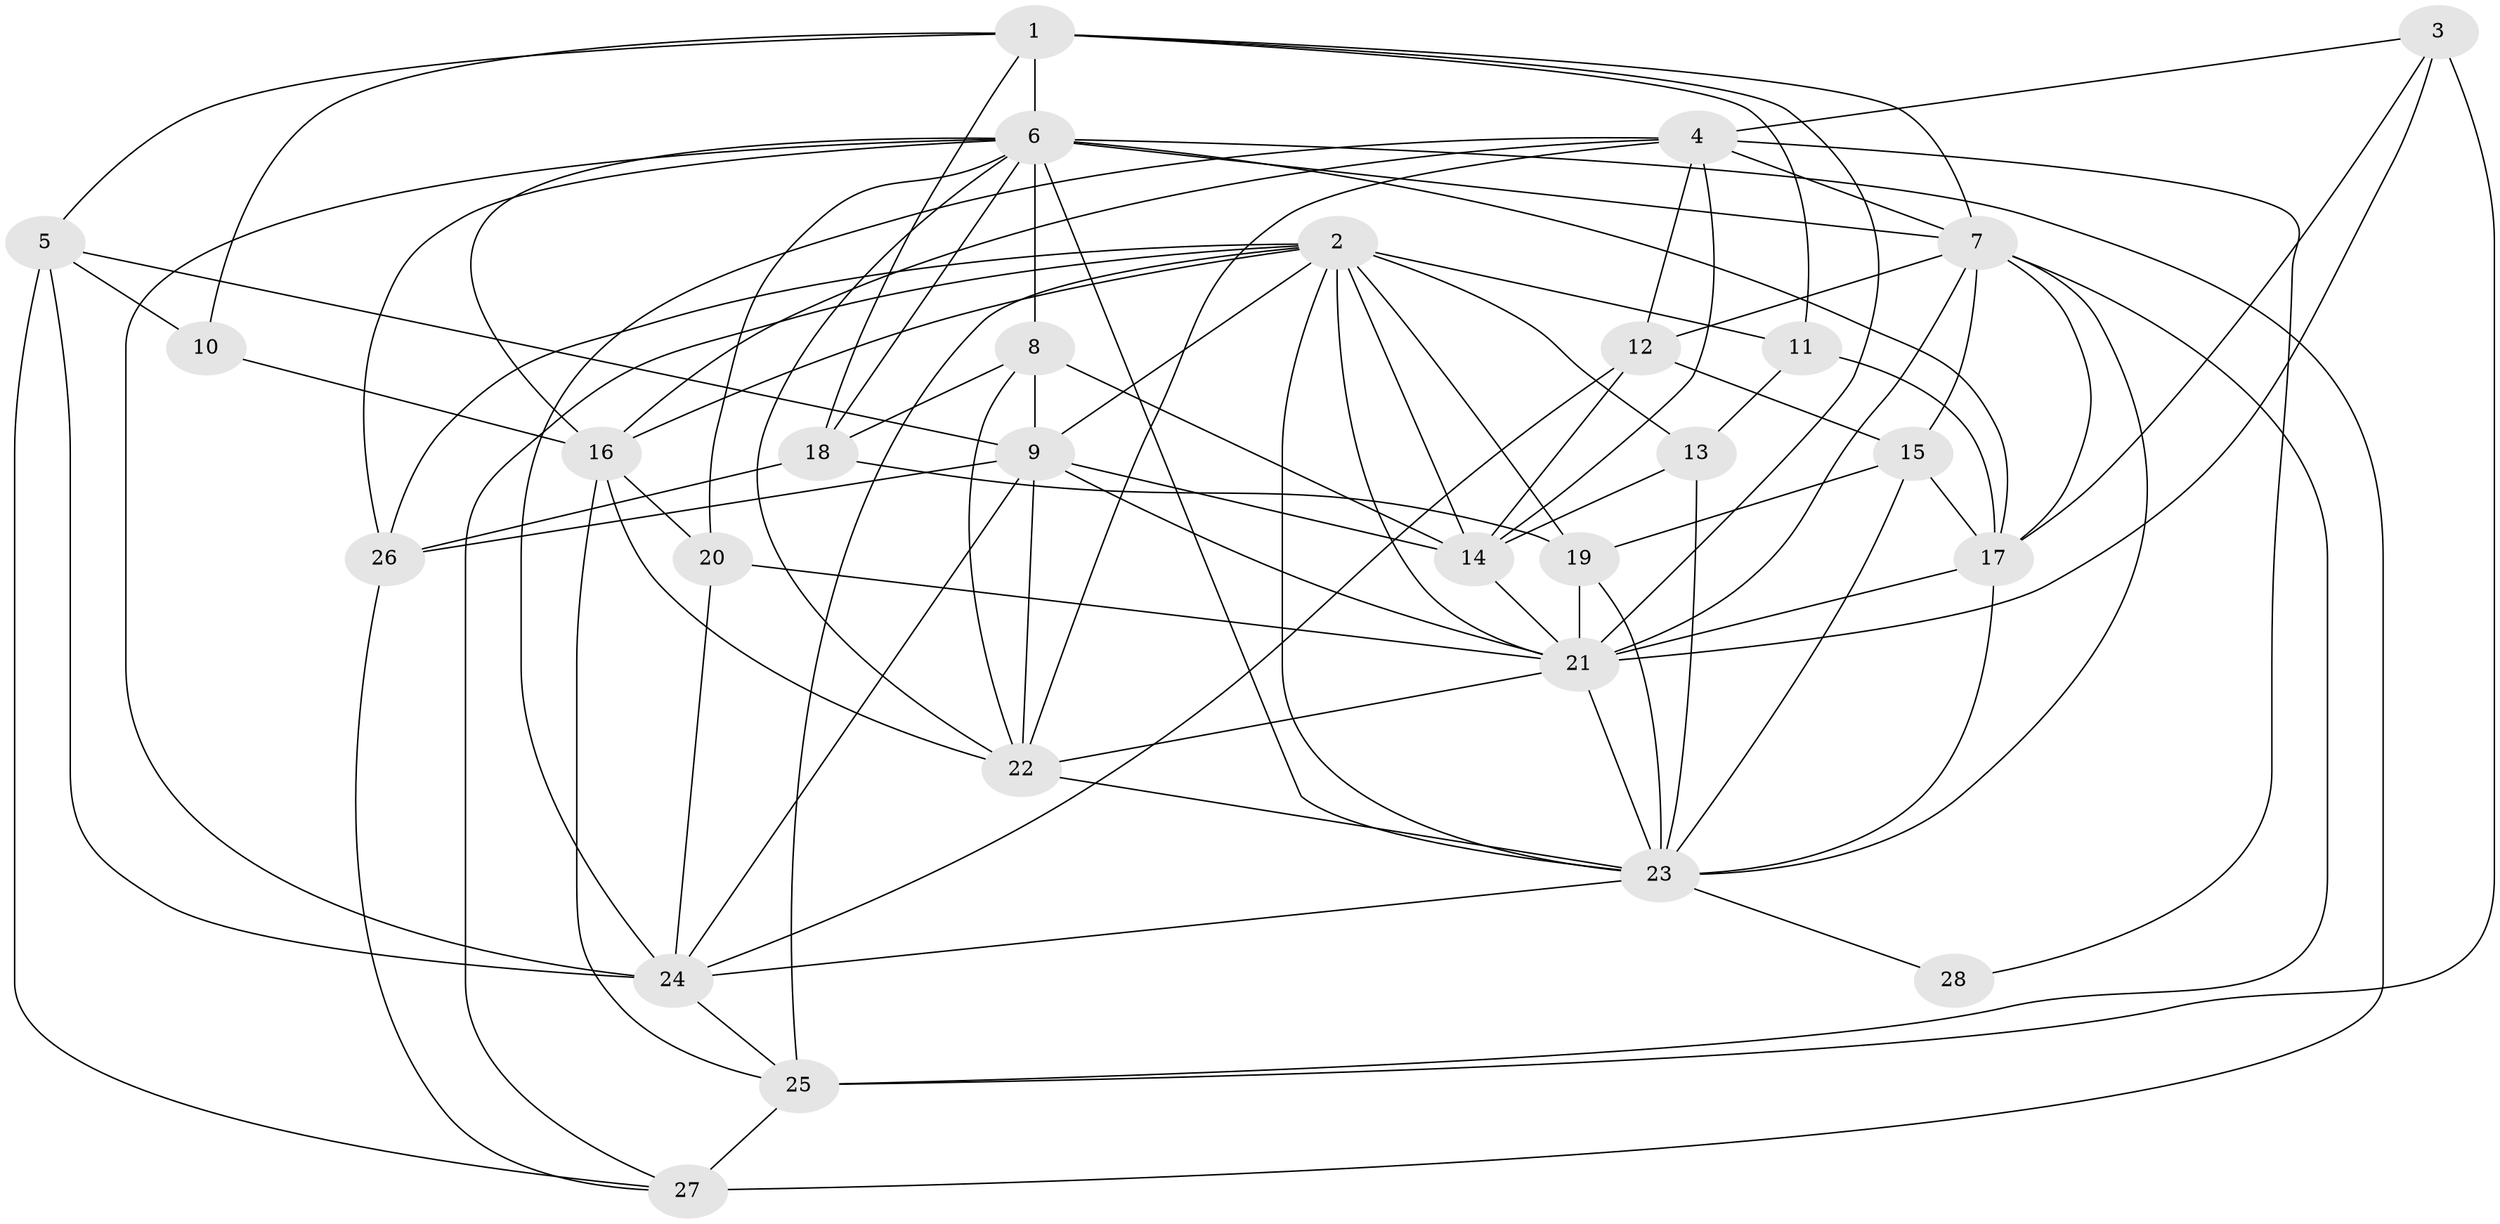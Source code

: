 // original degree distribution, {4: 0.22093023255813954, 2: 0.09302325581395349, 6: 0.10465116279069768, 3: 0.32558139534883723, 5: 0.23255813953488372, 7: 0.023255813953488372}
// Generated by graph-tools (version 1.1) at 2025/51/03/04/25 22:51:05]
// undirected, 28 vertices, 90 edges
graph export_dot {
  node [color=gray90,style=filled];
  1;
  2;
  3;
  4;
  5;
  6;
  7;
  8;
  9;
  10;
  11;
  12;
  13;
  14;
  15;
  16;
  17;
  18;
  19;
  20;
  21;
  22;
  23;
  24;
  25;
  26;
  27;
  28;
  1 -- 5 [weight=1.0];
  1 -- 6 [weight=1.0];
  1 -- 7 [weight=1.0];
  1 -- 10 [weight=1.0];
  1 -- 11 [weight=1.0];
  1 -- 18 [weight=1.0];
  1 -- 21 [weight=1.0];
  2 -- 9 [weight=1.0];
  2 -- 11 [weight=1.0];
  2 -- 13 [weight=1.0];
  2 -- 14 [weight=1.0];
  2 -- 16 [weight=1.0];
  2 -- 19 [weight=2.0];
  2 -- 21 [weight=3.0];
  2 -- 23 [weight=1.0];
  2 -- 25 [weight=1.0];
  2 -- 26 [weight=1.0];
  2 -- 27 [weight=2.0];
  3 -- 4 [weight=1.0];
  3 -- 17 [weight=1.0];
  3 -- 21 [weight=2.0];
  3 -- 25 [weight=2.0];
  4 -- 7 [weight=2.0];
  4 -- 12 [weight=1.0];
  4 -- 14 [weight=1.0];
  4 -- 16 [weight=2.0];
  4 -- 22 [weight=1.0];
  4 -- 24 [weight=1.0];
  4 -- 28 [weight=1.0];
  5 -- 9 [weight=1.0];
  5 -- 10 [weight=1.0];
  5 -- 24 [weight=2.0];
  5 -- 27 [weight=1.0];
  6 -- 7 [weight=1.0];
  6 -- 8 [weight=2.0];
  6 -- 16 [weight=1.0];
  6 -- 17 [weight=3.0];
  6 -- 18 [weight=1.0];
  6 -- 20 [weight=1.0];
  6 -- 22 [weight=1.0];
  6 -- 23 [weight=1.0];
  6 -- 24 [weight=2.0];
  6 -- 26 [weight=1.0];
  6 -- 27 [weight=2.0];
  7 -- 12 [weight=1.0];
  7 -- 15 [weight=1.0];
  7 -- 17 [weight=1.0];
  7 -- 21 [weight=1.0];
  7 -- 23 [weight=2.0];
  7 -- 25 [weight=2.0];
  8 -- 9 [weight=1.0];
  8 -- 14 [weight=1.0];
  8 -- 18 [weight=2.0];
  8 -- 22 [weight=1.0];
  9 -- 14 [weight=2.0];
  9 -- 21 [weight=1.0];
  9 -- 22 [weight=1.0];
  9 -- 24 [weight=1.0];
  9 -- 26 [weight=1.0];
  10 -- 16 [weight=2.0];
  11 -- 13 [weight=1.0];
  11 -- 17 [weight=2.0];
  12 -- 14 [weight=1.0];
  12 -- 15 [weight=1.0];
  12 -- 24 [weight=1.0];
  13 -- 14 [weight=1.0];
  13 -- 23 [weight=1.0];
  14 -- 21 [weight=1.0];
  15 -- 17 [weight=1.0];
  15 -- 19 [weight=1.0];
  15 -- 23 [weight=1.0];
  16 -- 20 [weight=1.0];
  16 -- 22 [weight=1.0];
  16 -- 25 [weight=2.0];
  17 -- 21 [weight=2.0];
  17 -- 23 [weight=1.0];
  18 -- 19 [weight=1.0];
  18 -- 26 [weight=1.0];
  19 -- 21 [weight=1.0];
  19 -- 23 [weight=1.0];
  20 -- 21 [weight=1.0];
  20 -- 24 [weight=1.0];
  21 -- 22 [weight=1.0];
  21 -- 23 [weight=2.0];
  22 -- 23 [weight=1.0];
  23 -- 24 [weight=1.0];
  23 -- 28 [weight=1.0];
  24 -- 25 [weight=1.0];
  25 -- 27 [weight=2.0];
  26 -- 27 [weight=1.0];
}

